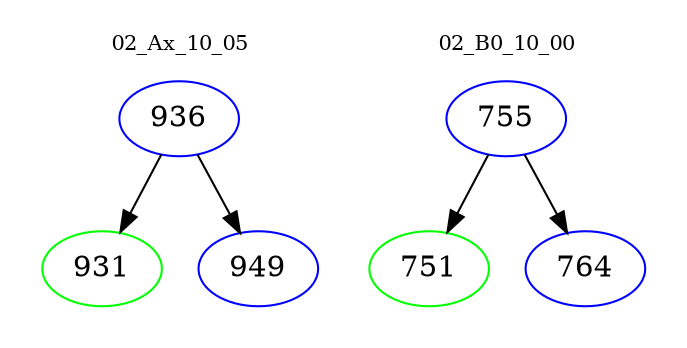 digraph{
subgraph cluster_0 {
color = white
label = "02_Ax_10_05";
fontsize=10;
T0_936 [label="936", color="blue"]
T0_936 -> T0_931 [color="black"]
T0_931 [label="931", color="green"]
T0_936 -> T0_949 [color="black"]
T0_949 [label="949", color="blue"]
}
subgraph cluster_1 {
color = white
label = "02_B0_10_00";
fontsize=10;
T1_755 [label="755", color="blue"]
T1_755 -> T1_751 [color="black"]
T1_751 [label="751", color="green"]
T1_755 -> T1_764 [color="black"]
T1_764 [label="764", color="blue"]
}
}
